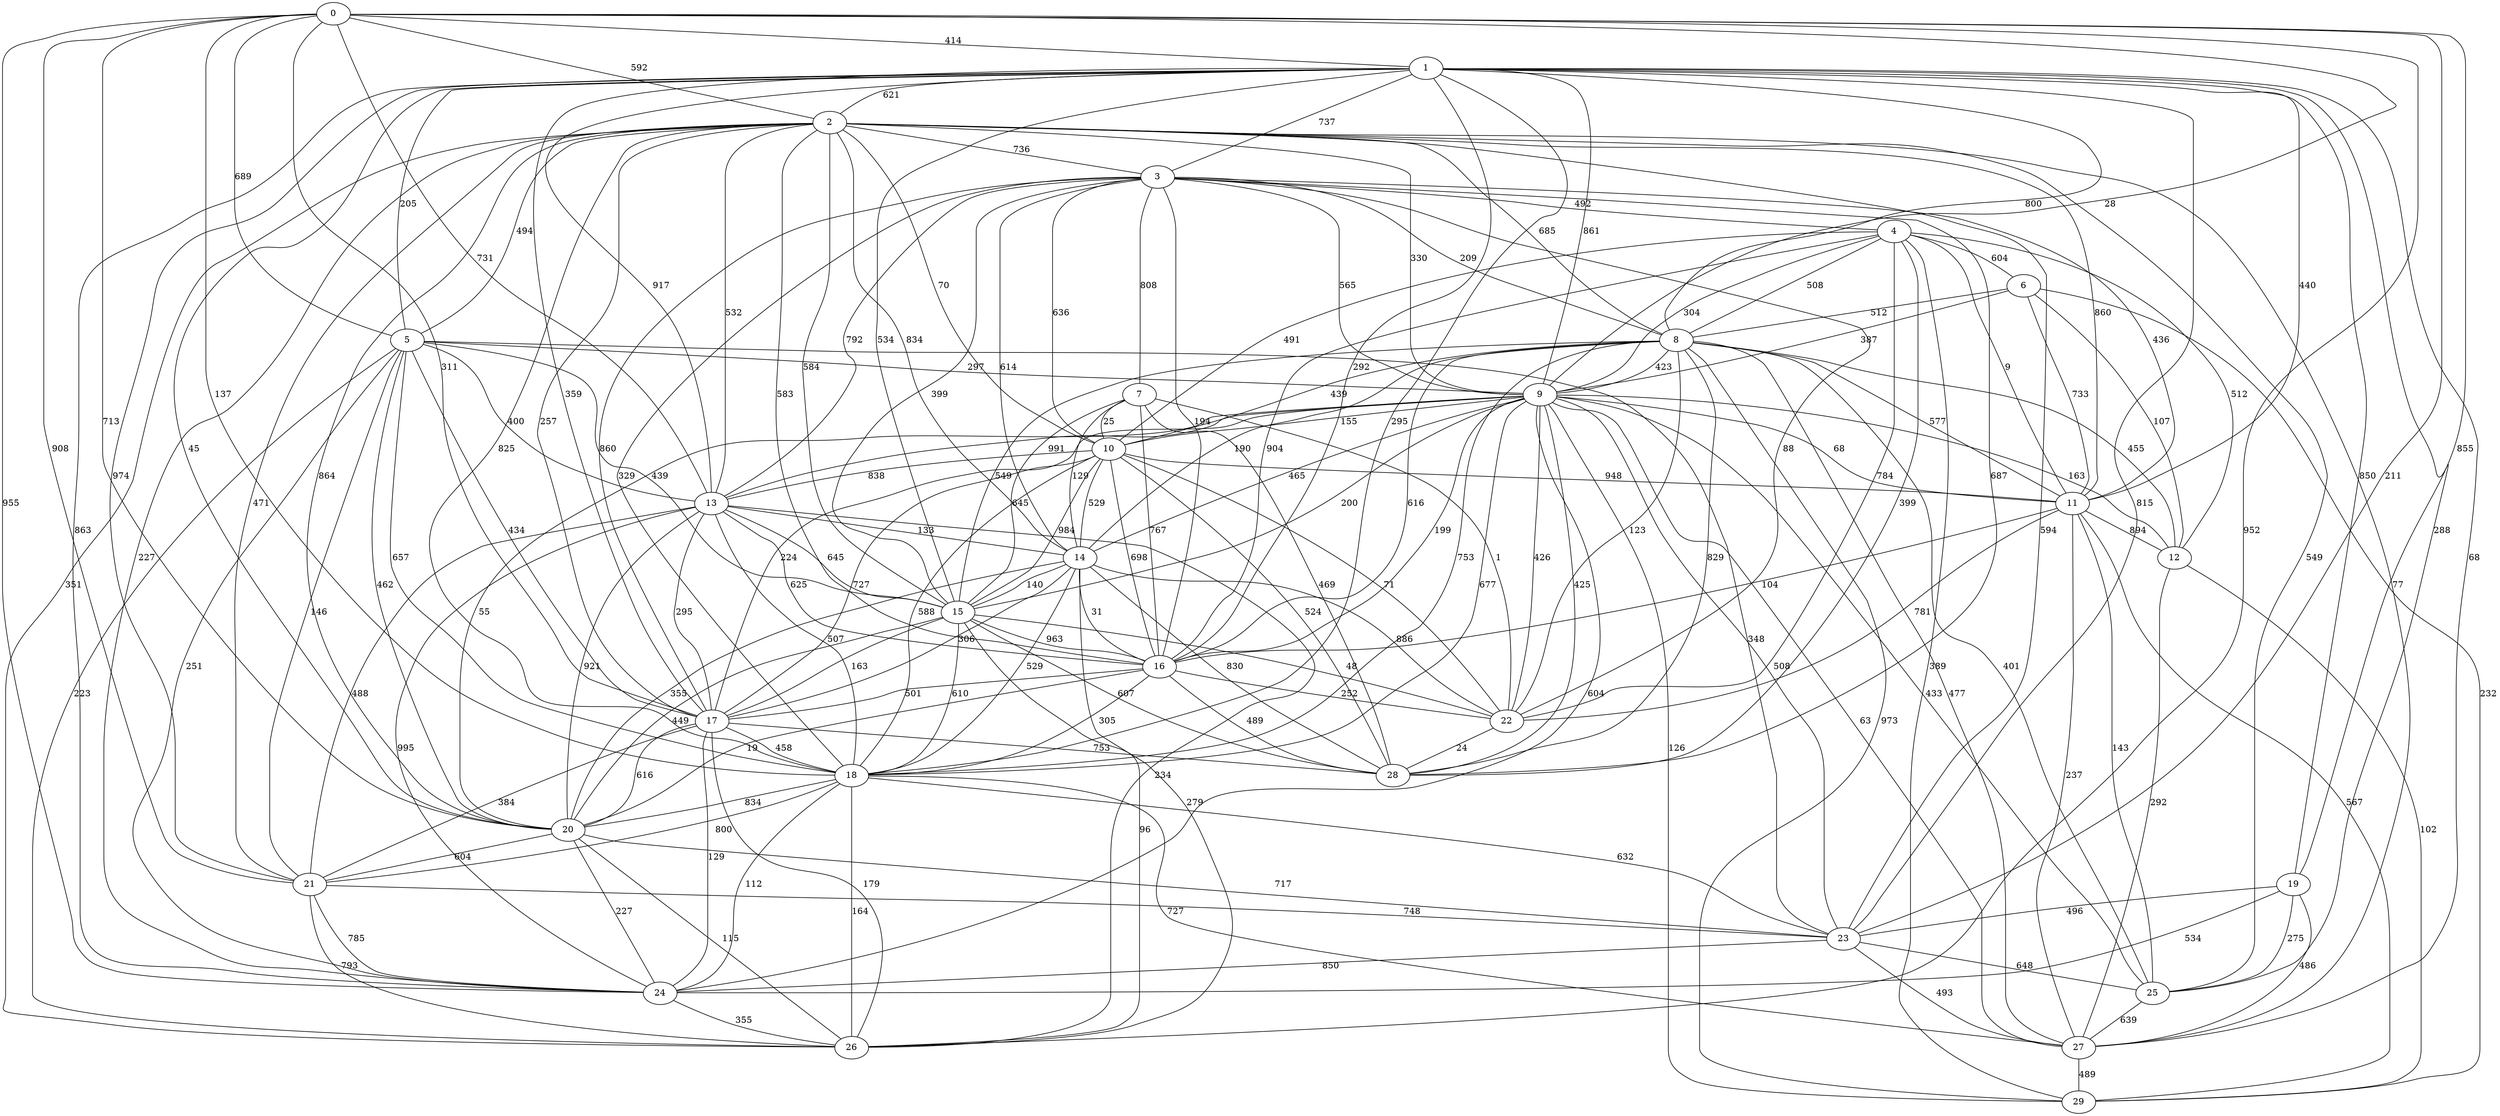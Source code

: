 strict graph G {
0;
1;
2;
3;
4;
5;
6;
7;
8;
9;
10;
11;
12;
13;
14;
15;
16;
17;
18;
19;
20;
21;
22;
23;
24;
25;
26;
27;
28;
29;
2 -- 21  [label=471];
9 -- 24  [label=604];
2 -- 8  [label=685];
23 -- 27  [label=493];
5 -- 15  [label=439];
7 -- 28  [label=469];
17 -- 20  [label=616];
0 -- 24  [label=955];
8 -- 25  [label=401];
0 -- 26  [label=952];
3 -- 7  [label=808];
9 -- 11  [label=68];
1 -- 8  [label=800];
14 -- 17  [label=306];
13 -- 17  [label=295];
9 -- 23  [label=508];
16 -- 28  [label=489];
8 -- 12  [label=455];
3 -- 15  [label=399];
5 -- 23  [label=348];
5 -- 17  [label=434];
10 -- 28  [label=524];
18 -- 27  [label=727];
20 -- 26  [label=115];
6 -- 11  [label=733];
2 -- 13  [label=532];
2 -- 9  [label=330];
9 -- 27  [label=63];
8 -- 10  [label=439];
14 -- 15  [label=140];
18 -- 26  [label=164];
1 -- 9  [label=861];
1 -- 25  [label=288];
10 -- 11  [label=948];
23 -- 24  [label=850];
0 -- 19  [label=855];
9 -- 15  [label=200];
11 -- 29  [label=567];
1 -- 15  [label=534];
15 -- 20  [label=449];
10 -- 14  [label=529];
0 -- 20  [label=713];
1 -- 21  [label=974];
20 -- 24  [label=227];
21 -- 26  [label=793];
2 -- 25  [label=549];
3 -- 4  [label=492];
16 -- 22  [label=252];
18 -- 23  [label=632];
7 -- 22  [label=1];
11 -- 12  [label=894];
3 -- 10  [label=636];
14 -- 28  [label=830];
10 -- 17  [label=727];
13 -- 20  [label=921];
3 -- 14  [label=614];
9 -- 18  [label=677];
1 -- 27  [label=68];
5 -- 26  [label=223];
17 -- 18  [label=458];
2 -- 16  [label=583];
5 -- 13  [label=400];
1 -- 3  [label=737];
9 -- 10  [label=155];
11 -- 22  [label=781];
0 -- 17  [label=311];
4 -- 12  [label=512];
1 -- 23  [label=815];
2 -- 23  [label=594];
4 -- 29  [label=389];
16 -- 17  [label=501];
4 -- 22  [label=784];
2 -- 15  [label=584];
2 -- 17  [label=257];
13 -- 14  [label=133];
13 -- 15  [label=645];
21 -- 24  [label=785];
11 -- 16  [label=104];
3 -- 18  [label=329];
9 -- 14  [label=465];
10 -- 18  [label=588];
10 -- 13  [label=838];
0 -- 5  [label=689];
19 -- 24  [label=534];
2 -- 14  [label=834];
18 -- 20  [label=834];
13 -- 18  [label=507];
17 -- 24  [label=129];
6 -- 12  [label=107];
7 -- 14  [label=129];
8 -- 28  [label=829];
0 -- 2  [label=592];
12 -- 27  [label=292];
23 -- 25  [label=648];
13 -- 24  [label=995];
2 -- 18  [label=825];
2 -- 20  [label=864];
1 -- 17  [label=359];
9 -- 13  [label=991];
18 -- 21  [label=800];
2 -- 24  [label=227];
0 -- 18  [label=137];
7 -- 16  [label=767];
9 -- 29  [label=126];
0 -- 1  [label=414];
9 -- 22  [label=426];
14 -- 20  [label=355];
4 -- 9  [label=304];
22 -- 28  [label=24];
14 -- 26  [label=279];
2 -- 3  [label=736];
8 -- 14  [label=190];
8 -- 16  [label=616];
8 -- 27  [label=477];
2 -- 27  [label=77];
1 -- 5  [label=205];
9 -- 25  [label=433];
4 -- 6  [label=604];
3 -- 11  [label=436];
9 -- 12  [label=163];
3 -- 9  [label=565];
17 -- 26  [label=179];
1 -- 2  [label=621];
1 -- 24  [label=863];
13 -- 26  [label=234];
5 -- 18  [label=657];
4 -- 28  [label=399];
10 -- 16  [label=698];
1 -- 19  [label=850];
4 -- 10  [label=491];
14 -- 22  [label=886];
21 -- 23  [label=748];
1 -- 18  [label=295];
8 -- 9  [label=423];
15 -- 18  [label=610];
9 -- 16  [label=199];
0 -- 23  [label=211];
1 -- 13  [label=917];
24 -- 26  [label=355];
15 -- 16  [label=963];
18 -- 24  [label=112];
2 -- 26  [label=351];
1 -- 11  [label=440];
7 -- 10  [label=25];
19 -- 25  [label=275];
16 -- 18  [label=305];
16 -- 20  [label=19];
3 -- 8  [label=209];
25 -- 27  [label=639];
15 -- 26  [label=96];
8 -- 15  [label=549];
8 -- 22  [label=123];
19 -- 23  [label=496];
2 -- 10  [label=70];
9 -- 28  [label=425];
8 -- 11  [label=577];
6 -- 8  [label=512];
0 -- 21  [label=908];
12 -- 29  [label=102];
8 -- 18  [label=753];
4 -- 8  [label=508];
0 -- 13  [label=731];
3 -- 22  [label=88];
5 -- 21  [label=146];
1 -- 16  [label=292];
8 -- 29  [label=973];
11 -- 27  [label=237];
9 -- 20  [label=55];
2 -- 5  [label=494];
3 -- 16  [label=194];
1 -- 20  [label=45];
4 -- 11  [label=9];
10 -- 15  [label=984];
6 -- 29  [label=232];
14 -- 16  [label=31];
2 -- 11  [label=860];
17 -- 28  [label=753];
9 -- 17  [label=224];
20 -- 21  [label=604];
0 -- 9  [label=28];
11 -- 25  [label=143];
3 -- 28  [label=687];
5 -- 20  [label=462];
15 -- 22  [label=48];
17 -- 21  [label=384];
3 -- 13  [label=792];
13 -- 16  [label=625];
27 -- 29  [label=489];
5 -- 24  [label=251];
14 -- 18  [label=529];
7 -- 15  [label=645];
5 -- 9  [label=297];
10 -- 22  [label=71];
15 -- 28  [label=607];
20 -- 23  [label=717];
15 -- 17  [label=163];
19 -- 27  [label=486];
4 -- 16  [label=904];
6 -- 9  [label=387];
13 -- 21  [label=488];
3 -- 17  [label=860];
}
